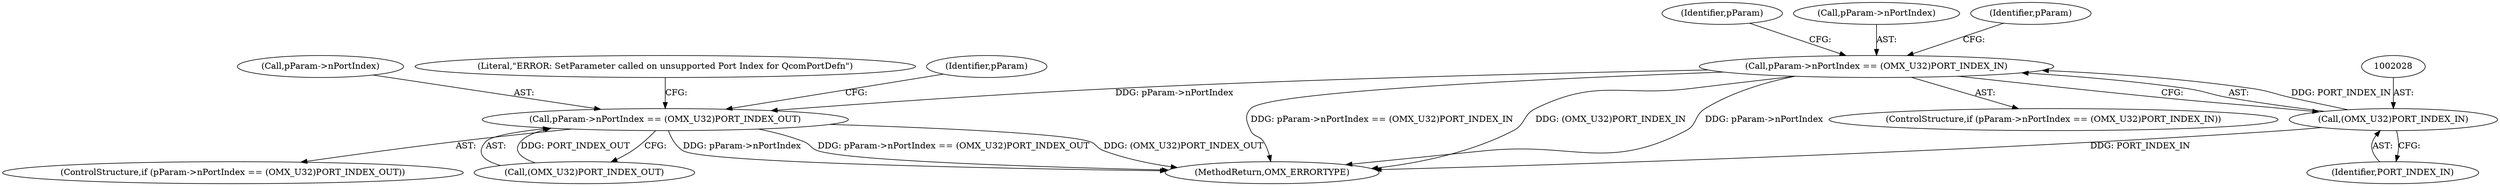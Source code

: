 digraph "0_Android_89913d7df36dbeb458ce165856bd6505a2ec647d_2@pointer" {
"1002023" [label="(Call,pParam->nPortIndex == (OMX_U32)PORT_INDEX_IN)"];
"1002027" [label="(Call,(OMX_U32)PORT_INDEX_IN)"];
"1002054" [label="(Call,pParam->nPortIndex == (OMX_U32)PORT_INDEX_OUT)"];
"1002054" [label="(Call,pParam->nPortIndex == (OMX_U32)PORT_INDEX_OUT)"];
"1002951" [label="(MethodReturn,OMX_ERRORTYPE)"];
"1002053" [label="(ControlStructure,if (pParam->nPortIndex == (OMX_U32)PORT_INDEX_OUT))"];
"1002058" [label="(Call,(OMX_U32)PORT_INDEX_OUT)"];
"1002023" [label="(Call,pParam->nPortIndex == (OMX_U32)PORT_INDEX_IN)"];
"1002056" [label="(Identifier,pParam)"];
"1002029" [label="(Identifier,PORT_INDEX_IN)"];
"1002022" [label="(ControlStructure,if (pParam->nPortIndex == (OMX_U32)PORT_INDEX_IN))"];
"1002066" [label="(Identifier,pParam)"];
"1002024" [label="(Call,pParam->nPortIndex)"];
"1002055" [label="(Call,pParam->nPortIndex)"];
"1002035" [label="(Identifier,pParam)"];
"1002086" [label="(Literal,\"ERROR: SetParameter called on unsupported Port Index for QcomPortDefn\")"];
"1002027" [label="(Call,(OMX_U32)PORT_INDEX_IN)"];
"1002023" -> "1002022"  [label="AST: "];
"1002023" -> "1002027"  [label="CFG: "];
"1002024" -> "1002023"  [label="AST: "];
"1002027" -> "1002023"  [label="AST: "];
"1002035" -> "1002023"  [label="CFG: "];
"1002056" -> "1002023"  [label="CFG: "];
"1002023" -> "1002951"  [label="DDG: pParam->nPortIndex == (OMX_U32)PORT_INDEX_IN"];
"1002023" -> "1002951"  [label="DDG: (OMX_U32)PORT_INDEX_IN"];
"1002023" -> "1002951"  [label="DDG: pParam->nPortIndex"];
"1002027" -> "1002023"  [label="DDG: PORT_INDEX_IN"];
"1002023" -> "1002054"  [label="DDG: pParam->nPortIndex"];
"1002027" -> "1002029"  [label="CFG: "];
"1002028" -> "1002027"  [label="AST: "];
"1002029" -> "1002027"  [label="AST: "];
"1002027" -> "1002951"  [label="DDG: PORT_INDEX_IN"];
"1002054" -> "1002053"  [label="AST: "];
"1002054" -> "1002058"  [label="CFG: "];
"1002055" -> "1002054"  [label="AST: "];
"1002058" -> "1002054"  [label="AST: "];
"1002066" -> "1002054"  [label="CFG: "];
"1002086" -> "1002054"  [label="CFG: "];
"1002054" -> "1002951"  [label="DDG: pParam->nPortIndex == (OMX_U32)PORT_INDEX_OUT"];
"1002054" -> "1002951"  [label="DDG: (OMX_U32)PORT_INDEX_OUT"];
"1002054" -> "1002951"  [label="DDG: pParam->nPortIndex"];
"1002058" -> "1002054"  [label="DDG: PORT_INDEX_OUT"];
}
